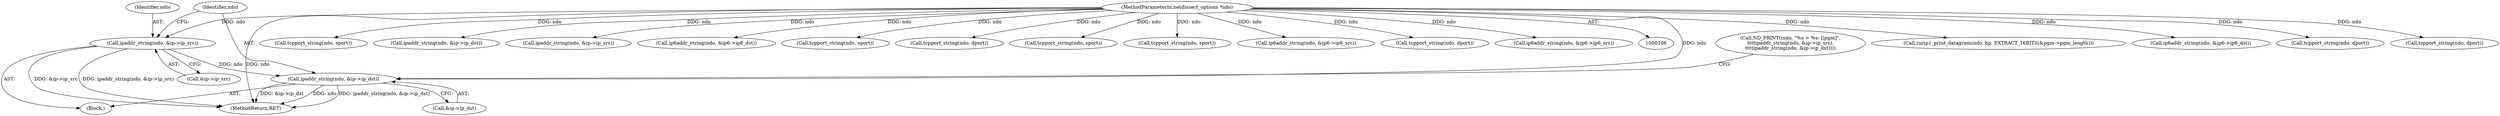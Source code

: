 digraph "0_tcpdump_26a6799b9ca80508c05cac7a9a3bef922991520b@pointer" {
"1000196" [label="(Call,ipaddr_string(ndo, &ip->ip_dst))"];
"1000190" [label="(Call,ipaddr_string(ndo, &ip->ip_src))"];
"1000107" [label="(MethodParameterIn,netdissect_options *ndo)"];
"1001962" [label="(MethodReturn,RET)"];
"1001940" [label="(Call,zmtp1_print_datagram(ndo, bp, EXTRACT_16BITS(&pgm->pgm_length)))"];
"1000189" [label="(Block,)"];
"1000184" [label="(Call,ND_PRINT((ndo, \"%s > %s: [|pgm]\",\n\t\t\t\tipaddr_string(ndo, &ip->ip_src),\n\t\t\t\tipaddr_string(ndo, &ip->ip_dst))))"];
"1000244" [label="(Call,ip6addr_string(ndo, &ip6->ip6_dst))"];
"1000299" [label="(Call,tcpport_string(ndo, dport))"];
"1000197" [label="(Identifier,ndo)"];
"1000264" [label="(Call,tcpport_string(ndo, dport))"];
"1000196" [label="(Call,ipaddr_string(ndo, &ip->ip_dst))"];
"1000240" [label="(Call,tcpport_string(ndo, sport))"];
"1000293" [label="(Call,ipaddr_string(ndo, &ip->ip_dst))"];
"1000191" [label="(Identifier,ndo)"];
"1000190" [label="(Call,ipaddr_string(ndo, &ip->ip_src))"];
"1000282" [label="(Call,ipaddr_string(ndo, &ip->ip_src))"];
"1000175" [label="(Call,ip6addr_string(ndo, &ip6->ip6_dst))"];
"1000198" [label="(Call,&ip->ip_dst)"];
"1000192" [label="(Call,&ip->ip_src)"];
"1000310" [label="(Call,tcpport_string(ndo, sport))"];
"1000313" [label="(Call,tcpport_string(ndo, dport))"];
"1000289" [label="(Call,tcpport_string(ndo, sport))"];
"1000107" [label="(MethodParameterIn,netdissect_options *ndo)"];
"1000261" [label="(Call,tcpport_string(ndo, sport))"];
"1000233" [label="(Call,ip6addr_string(ndo, &ip6->ip6_src))"];
"1000250" [label="(Call,tcpport_string(ndo, dport))"];
"1000169" [label="(Call,ip6addr_string(ndo, &ip6->ip6_src))"];
"1000196" -> "1000189"  [label="AST: "];
"1000196" -> "1000198"  [label="CFG: "];
"1000197" -> "1000196"  [label="AST: "];
"1000198" -> "1000196"  [label="AST: "];
"1000184" -> "1000196"  [label="CFG: "];
"1000196" -> "1001962"  [label="DDG: ndo"];
"1000196" -> "1001962"  [label="DDG: ipaddr_string(ndo, &ip->ip_dst)"];
"1000196" -> "1001962"  [label="DDG: &ip->ip_dst"];
"1000190" -> "1000196"  [label="DDG: ndo"];
"1000107" -> "1000196"  [label="DDG: ndo"];
"1000190" -> "1000189"  [label="AST: "];
"1000190" -> "1000192"  [label="CFG: "];
"1000191" -> "1000190"  [label="AST: "];
"1000192" -> "1000190"  [label="AST: "];
"1000197" -> "1000190"  [label="CFG: "];
"1000190" -> "1001962"  [label="DDG: ipaddr_string(ndo, &ip->ip_src)"];
"1000190" -> "1001962"  [label="DDG: &ip->ip_src"];
"1000107" -> "1000190"  [label="DDG: ndo"];
"1000107" -> "1000106"  [label="AST: "];
"1000107" -> "1001962"  [label="DDG: ndo"];
"1000107" -> "1000169"  [label="DDG: ndo"];
"1000107" -> "1000175"  [label="DDG: ndo"];
"1000107" -> "1000233"  [label="DDG: ndo"];
"1000107" -> "1000240"  [label="DDG: ndo"];
"1000107" -> "1000244"  [label="DDG: ndo"];
"1000107" -> "1000250"  [label="DDG: ndo"];
"1000107" -> "1000261"  [label="DDG: ndo"];
"1000107" -> "1000264"  [label="DDG: ndo"];
"1000107" -> "1000282"  [label="DDG: ndo"];
"1000107" -> "1000289"  [label="DDG: ndo"];
"1000107" -> "1000293"  [label="DDG: ndo"];
"1000107" -> "1000299"  [label="DDG: ndo"];
"1000107" -> "1000310"  [label="DDG: ndo"];
"1000107" -> "1000313"  [label="DDG: ndo"];
"1000107" -> "1001940"  [label="DDG: ndo"];
}
